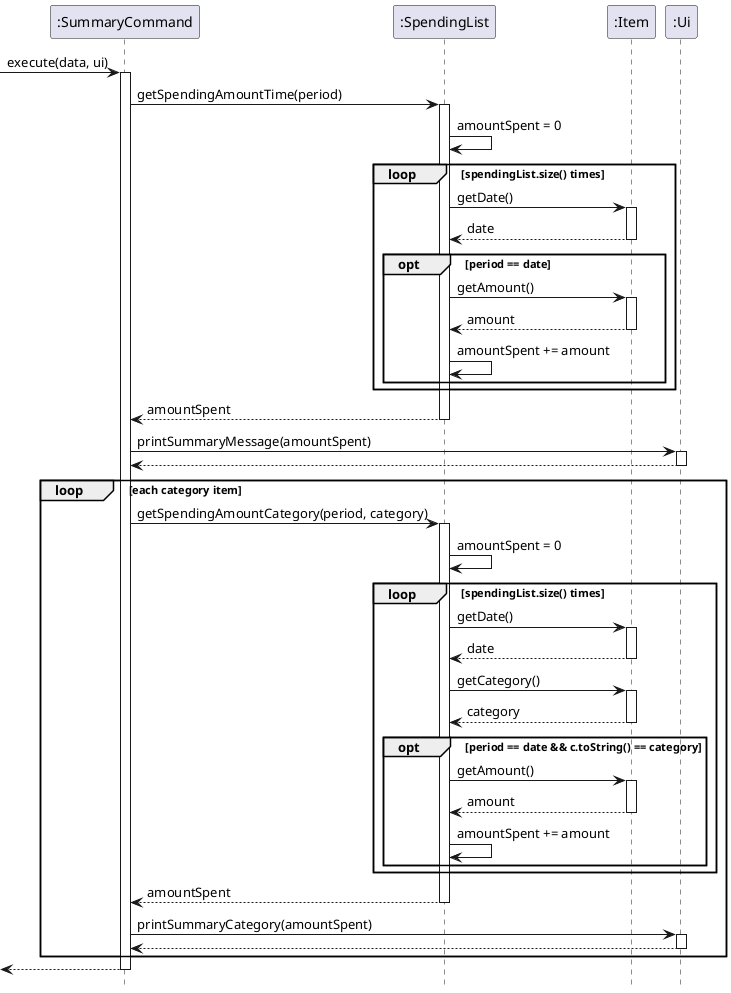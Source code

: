 @startuml
hide footbox



-> ":SummaryCommand": execute(data, ui)
activate ":SummaryCommand"

":SummaryCommand" -> ":SpendingList": getSpendingAmountTime(period)
activate ":SpendingList"

":SpendingList" -> ":SpendingList" : amountSpent = 0

loop spendingList.size() times


":SpendingList" -> ":Item": getDate()
activate ":Item"
":Item" --> ":SpendingList": date
deactivate ":Item"

opt period == date
":SpendingList" -> ":Item": getAmount()
activate ":Item"
":Item" --> ":SpendingList": amount
deactivate ":Item"
":SpendingList" -> ":SpendingList" : amountSpent += amount
end

end

":SpendingList" --> ":SummaryCommand": amountSpent
deactivate ":SpendingList"
":SummaryCommand" -> ":Ui" : printSummaryMessage(amountSpent)
activate ":Ui"
":Ui" --> ":SummaryCommand"
deactivate ":Ui"

loop each category item
":SummaryCommand" -> ":SpendingList": getSpendingAmountCategory(period, category)
activate ":SpendingList"
":SpendingList" -> ":SpendingList" : amountSpent = 0

loop spendingList.size() times
":SpendingList" -> ":Item": getDate()
activate ":Item"
":Item" --> ":SpendingList": date
deactivate ":Item"

":SpendingList" -> ":Item": getCategory()
activate ":Item"
":Item" --> ":SpendingList": category
deactivate ":Item"

opt period == date && c.toString() == category
":SpendingList" -> ":Item": getAmount()
activate ":Item"
":Item" --> ":SpendingList": amount
deactivate ":Item"
":SpendingList" -> ":SpendingList" : amountSpent += amount
end
end

":SpendingList" --> ":SummaryCommand": amountSpent
deactivate ":SpendingList"

":SummaryCommand" -> ":Ui" : printSummaryCategory(amountSpent)
activate ":Ui"
":Ui" --> ":SummaryCommand"
deactivate ":Ui"
end

<-- ":SummaryCommand"
deactivate ":SummaryCommand"


@enduml